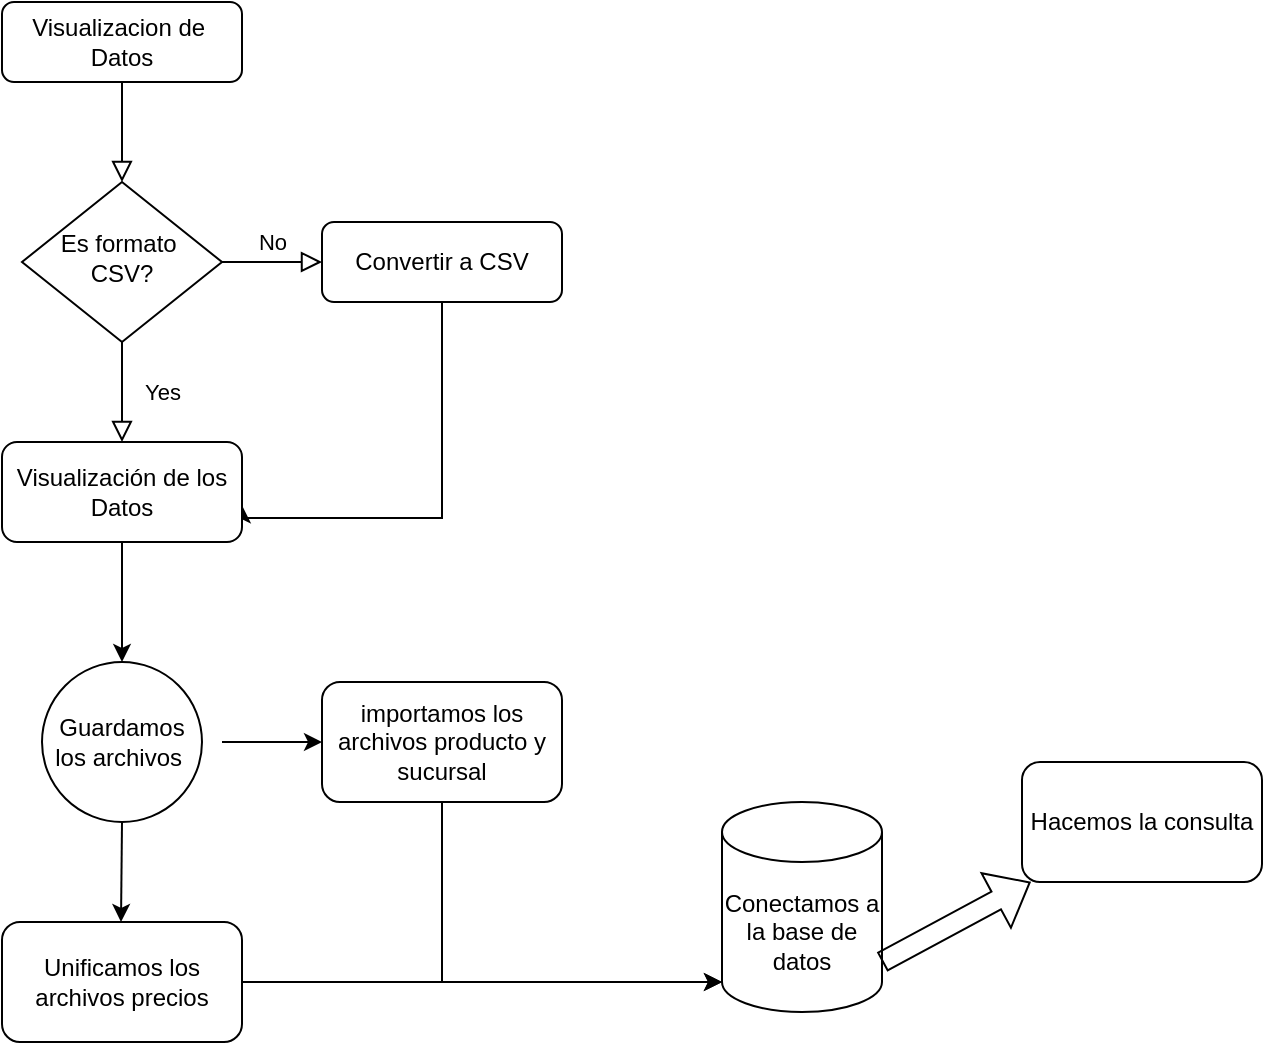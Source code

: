 <mxfile version="20.5.1" type="device"><diagram id="C5RBs43oDa-KdzZeNtuy" name="Page-1"><mxGraphModel dx="1422" dy="702" grid="1" gridSize="10" guides="1" tooltips="1" connect="1" arrows="1" fold="1" page="1" pageScale="1" pageWidth="827" pageHeight="1169" math="0" shadow="0"><root><mxCell id="WIyWlLk6GJQsqaUBKTNV-0"/><mxCell id="WIyWlLk6GJQsqaUBKTNV-1" parent="WIyWlLk6GJQsqaUBKTNV-0"/><mxCell id="WIyWlLk6GJQsqaUBKTNV-2" value="" style="rounded=0;html=1;jettySize=auto;orthogonalLoop=1;fontSize=11;endArrow=block;endFill=0;endSize=8;strokeWidth=1;shadow=0;labelBackgroundColor=none;edgeStyle=orthogonalEdgeStyle;" parent="WIyWlLk6GJQsqaUBKTNV-1" source="WIyWlLk6GJQsqaUBKTNV-3" target="WIyWlLk6GJQsqaUBKTNV-6" edge="1"><mxGeometry relative="1" as="geometry"/></mxCell><mxCell id="WIyWlLk6GJQsqaUBKTNV-3" value="Visualizacion de&amp;nbsp;&lt;br&gt;Datos" style="rounded=1;whiteSpace=wrap;html=1;fontSize=12;glass=0;strokeWidth=1;shadow=0;" parent="WIyWlLk6GJQsqaUBKTNV-1" vertex="1"><mxGeometry x="160" y="80" width="120" height="40" as="geometry"/></mxCell><mxCell id="WIyWlLk6GJQsqaUBKTNV-4" value="Yes" style="rounded=0;html=1;jettySize=auto;orthogonalLoop=1;fontSize=11;endArrow=block;endFill=0;endSize=8;strokeWidth=1;shadow=0;labelBackgroundColor=none;edgeStyle=orthogonalEdgeStyle;entryX=0.5;entryY=0;entryDx=0;entryDy=0;" parent="WIyWlLk6GJQsqaUBKTNV-1" source="WIyWlLk6GJQsqaUBKTNV-6" target="2iAVaVqjcIAEsCMj6GTE-0" edge="1"><mxGeometry y="20" relative="1" as="geometry"><mxPoint as="offset"/><Array as="points"/></mxGeometry></mxCell><mxCell id="WIyWlLk6GJQsqaUBKTNV-5" value="No" style="edgeStyle=orthogonalEdgeStyle;rounded=0;html=1;jettySize=auto;orthogonalLoop=1;fontSize=11;endArrow=block;endFill=0;endSize=8;strokeWidth=1;shadow=0;labelBackgroundColor=none;" parent="WIyWlLk6GJQsqaUBKTNV-1" source="WIyWlLk6GJQsqaUBKTNV-6" target="WIyWlLk6GJQsqaUBKTNV-7" edge="1"><mxGeometry y="10" relative="1" as="geometry"><mxPoint as="offset"/></mxGeometry></mxCell><mxCell id="WIyWlLk6GJQsqaUBKTNV-6" value="Es formato&amp;nbsp;&lt;br&gt;CSV?" style="rhombus;whiteSpace=wrap;html=1;shadow=0;fontFamily=Helvetica;fontSize=12;align=center;strokeWidth=1;spacing=6;spacingTop=-4;" parent="WIyWlLk6GJQsqaUBKTNV-1" vertex="1"><mxGeometry x="170" y="170" width="100" height="80" as="geometry"/></mxCell><mxCell id="2iAVaVqjcIAEsCMj6GTE-2" style="edgeStyle=orthogonalEdgeStyle;rounded=0;orthogonalLoop=1;jettySize=auto;html=1;entryX=1;entryY=0.633;entryDx=0;entryDy=0;entryPerimeter=0;" edge="1" parent="WIyWlLk6GJQsqaUBKTNV-1" source="WIyWlLk6GJQsqaUBKTNV-7" target="2iAVaVqjcIAEsCMj6GTE-0"><mxGeometry relative="1" as="geometry"><mxPoint x="380" y="310" as="targetPoint"/><Array as="points"><mxPoint x="380" y="338"/></Array></mxGeometry></mxCell><mxCell id="WIyWlLk6GJQsqaUBKTNV-7" value="Convertir a CSV" style="rounded=1;whiteSpace=wrap;html=1;fontSize=12;glass=0;strokeWidth=1;shadow=0;" parent="WIyWlLk6GJQsqaUBKTNV-1" vertex="1"><mxGeometry x="320" y="190" width="120" height="40" as="geometry"/></mxCell><mxCell id="2iAVaVqjcIAEsCMj6GTE-5" style="edgeStyle=orthogonalEdgeStyle;rounded=0;orthogonalLoop=1;jettySize=auto;html=1;" edge="1" parent="WIyWlLk6GJQsqaUBKTNV-1"><mxGeometry relative="1" as="geometry"><mxPoint x="270" y="450" as="sourcePoint"/><mxPoint x="320" y="450" as="targetPoint"/></mxGeometry></mxCell><mxCell id="2iAVaVqjcIAEsCMj6GTE-8" style="edgeStyle=orthogonalEdgeStyle;rounded=0;orthogonalLoop=1;jettySize=auto;html=1;exitX=0.5;exitY=1;exitDx=0;exitDy=0;" edge="1" parent="WIyWlLk6GJQsqaUBKTNV-1" source="2iAVaVqjcIAEsCMj6GTE-9"><mxGeometry relative="1" as="geometry"><mxPoint x="219.5" y="510" as="sourcePoint"/><mxPoint x="219.5" y="540" as="targetPoint"/></mxGeometry></mxCell><mxCell id="2iAVaVqjcIAEsCMj6GTE-3" style="edgeStyle=orthogonalEdgeStyle;rounded=0;orthogonalLoop=1;jettySize=auto;html=1;entryX=0.5;entryY=0;entryDx=0;entryDy=0;" edge="1" parent="WIyWlLk6GJQsqaUBKTNV-1" source="2iAVaVqjcIAEsCMj6GTE-0"><mxGeometry relative="1" as="geometry"><mxPoint x="220" y="410" as="targetPoint"/></mxGeometry></mxCell><mxCell id="2iAVaVqjcIAEsCMj6GTE-0" value="Visualización de los Datos" style="rounded=1;whiteSpace=wrap;html=1;" vertex="1" parent="WIyWlLk6GJQsqaUBKTNV-1"><mxGeometry x="160" y="300" width="120" height="50" as="geometry"/></mxCell><mxCell id="2iAVaVqjcIAEsCMj6GTE-12" style="edgeStyle=orthogonalEdgeStyle;rounded=0;orthogonalLoop=1;jettySize=auto;html=1;entryX=0;entryY=1;entryDx=0;entryDy=-15;entryPerimeter=0;" edge="1" parent="WIyWlLk6GJQsqaUBKTNV-1" source="2iAVaVqjcIAEsCMj6GTE-6" target="2iAVaVqjcIAEsCMj6GTE-11"><mxGeometry relative="1" as="geometry"><Array as="points"><mxPoint x="380" y="570"/></Array></mxGeometry></mxCell><mxCell id="2iAVaVqjcIAEsCMj6GTE-6" value="importamos los archivos producto y sucursal" style="rounded=1;whiteSpace=wrap;html=1;" vertex="1" parent="WIyWlLk6GJQsqaUBKTNV-1"><mxGeometry x="320" y="420" width="120" height="60" as="geometry"/></mxCell><mxCell id="2iAVaVqjcIAEsCMj6GTE-9" value="Guardamos los archivos&amp;nbsp;" style="ellipse;whiteSpace=wrap;html=1;aspect=fixed;" vertex="1" parent="WIyWlLk6GJQsqaUBKTNV-1"><mxGeometry x="180" y="410" width="80" height="80" as="geometry"/></mxCell><mxCell id="2iAVaVqjcIAEsCMj6GTE-13" style="edgeStyle=orthogonalEdgeStyle;rounded=0;orthogonalLoop=1;jettySize=auto;html=1;entryX=0;entryY=1;entryDx=0;entryDy=-15;entryPerimeter=0;" edge="1" parent="WIyWlLk6GJQsqaUBKTNV-1" source="2iAVaVqjcIAEsCMj6GTE-10" target="2iAVaVqjcIAEsCMj6GTE-11"><mxGeometry relative="1" as="geometry"><Array as="points"><mxPoint x="340" y="570"/><mxPoint x="340" y="570"/></Array></mxGeometry></mxCell><mxCell id="2iAVaVqjcIAEsCMj6GTE-10" value="Unificamos los archivos precios" style="rounded=1;whiteSpace=wrap;html=1;" vertex="1" parent="WIyWlLk6GJQsqaUBKTNV-1"><mxGeometry x="160" y="540" width="120" height="60" as="geometry"/></mxCell><mxCell id="2iAVaVqjcIAEsCMj6GTE-11" value="Conectamos a la base de datos" style="shape=cylinder3;whiteSpace=wrap;html=1;boundedLbl=1;backgroundOutline=1;size=15;" vertex="1" parent="WIyWlLk6GJQsqaUBKTNV-1"><mxGeometry x="520" y="480" width="80" height="105" as="geometry"/></mxCell><mxCell id="2iAVaVqjcIAEsCMj6GTE-15" value="" style="shape=flexArrow;endArrow=classic;html=1;rounded=0;" edge="1" parent="WIyWlLk6GJQsqaUBKTNV-1" target="2iAVaVqjcIAEsCMj6GTE-16"><mxGeometry width="50" height="50" relative="1" as="geometry"><mxPoint x="600" y="560" as="sourcePoint"/><mxPoint x="660" y="540" as="targetPoint"/></mxGeometry></mxCell><mxCell id="2iAVaVqjcIAEsCMj6GTE-16" value="Hacemos la consulta" style="rounded=1;whiteSpace=wrap;html=1;" vertex="1" parent="WIyWlLk6GJQsqaUBKTNV-1"><mxGeometry x="670" y="460" width="120" height="60" as="geometry"/></mxCell></root></mxGraphModel></diagram></mxfile>